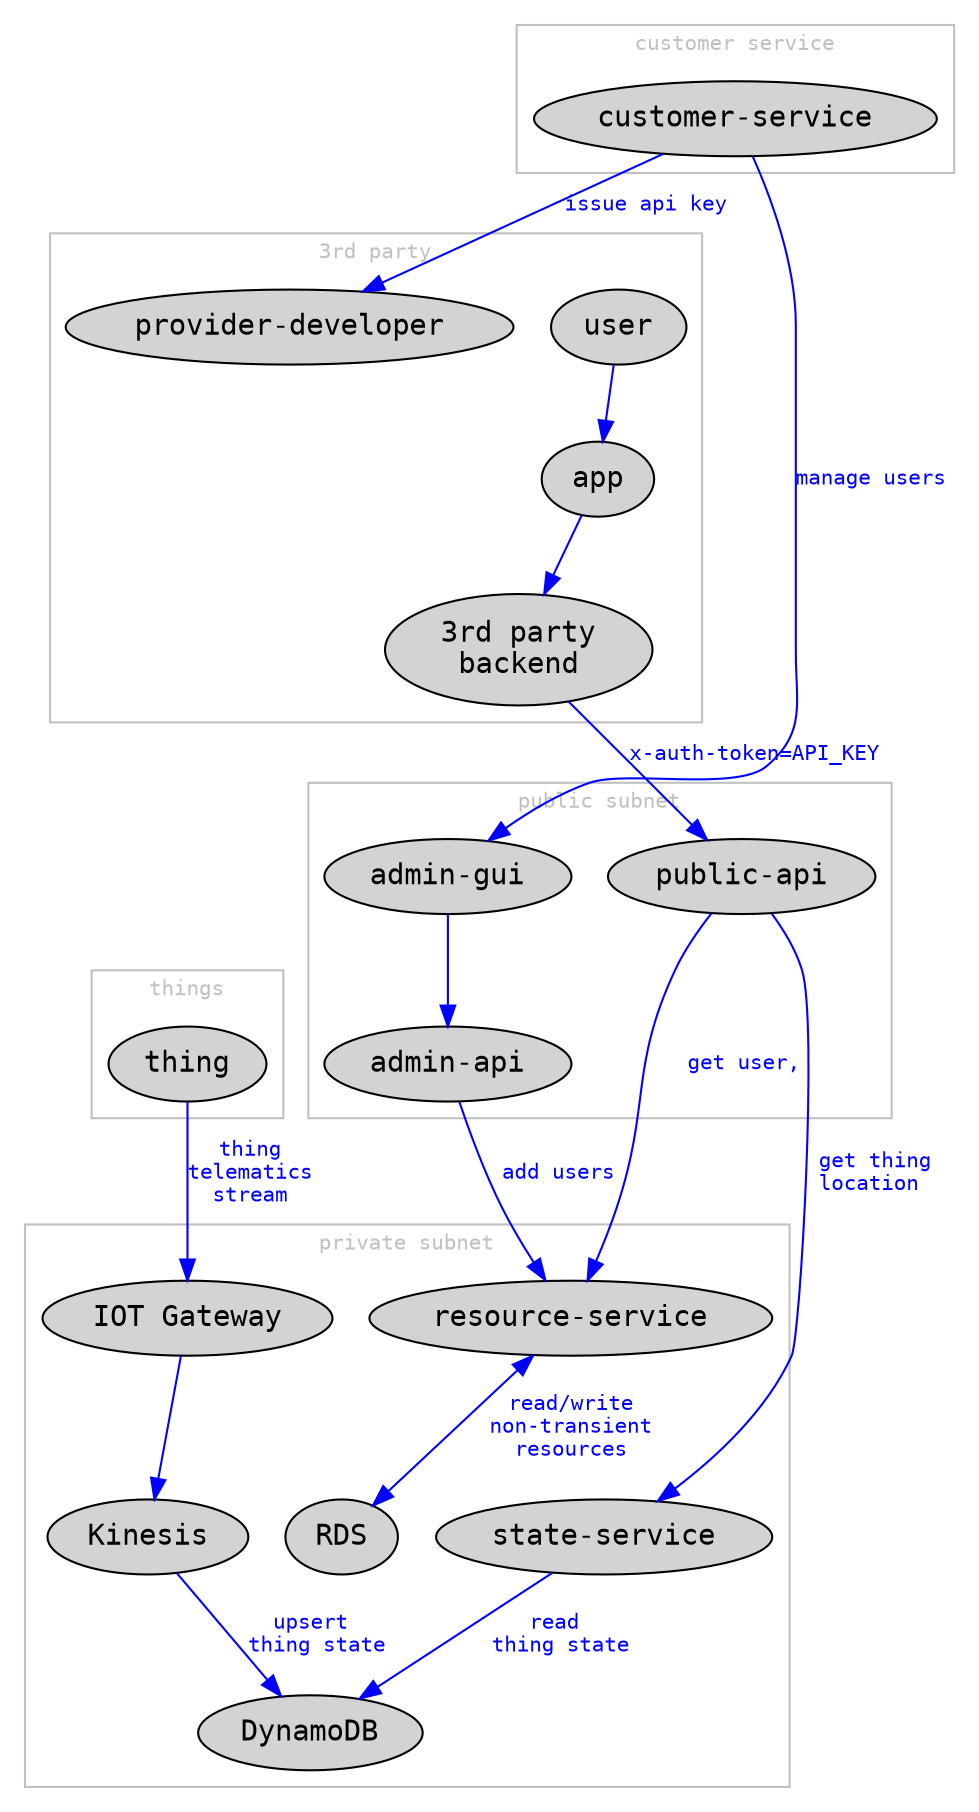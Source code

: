digraph {
    graph [fontname=monospace, fontsize=10, color=grey, fontcolor=grey];
    node [fontname=monospace, style=filled];
    edge [fontname=monospace, color=blue, fontcolor=blue, fontsize=10];
    /* 
      define components in the clusters they belong to
    */
    subgraph clusterProvider {
        label="3rd party"
        user
        app
        "provider-backend" [label="3rd party\nbackend"]
        "provider-developer"
    }
    subgraph clusterPublicSubnet {
        label="public subnet"
        "public-api"
        "admin-api"
        "admin-gui"
    }
    subgraph clusterPrivateSubnet {
        label="private subnet"
        "IOT Gateway"
        "resource-service"
        "state-service"
        DynamoDB
        RDS
        Kinesis
    }
    subgraph clusterCustomerService {
        label="customer service"
        "customer-service"
    }
    subgraph clusterFleet {
        label=things
        thing [color=""]
    }
    /* 
      define calls between existing components
    */
    user -> app
    app -> "provider-backend"
    "provider-backend" -> "public-api" [label="x-auth-token=API_KEY"]
    "public-api" -> "state-service" [label=" get thing\nlocation"]
    "public-api" -> "resource-service" [label=" get user,"]
    "resource-service" -> RDS [dir=both, label="read/write\nnon-transient\nresources"]
    "customer-service" -> "admin-gui" [label="manage users"]
    "customer-service" -> "provider-developer" [label="issue api key"]
    "admin-gui" -> "admin-api"
    "admin-api" -> "resource-service" [label="add users"]
    "IOT Gateway" -> Kinesis
    Kinesis -> DynamoDB [label="upsert \nthing state"]
    "state-service" -> DynamoDB [label="read \nthing state"]
    thing -> "IOT Gateway" [label="thing\ntelematics\nstream"]
}